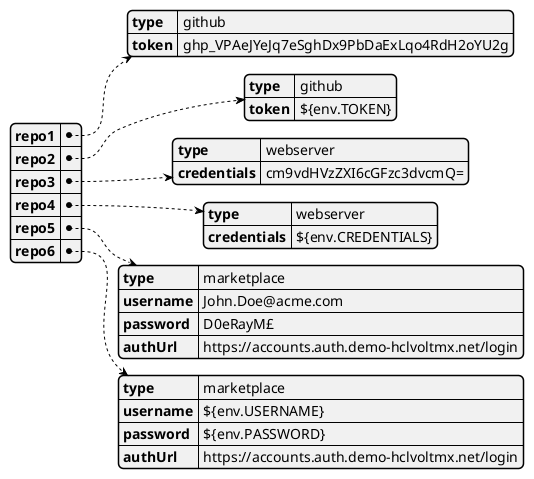 @startjson
{
    "repo1": {
        "type": "github",
        "token": "ghp_VPAeJYeJq7eSghDx9PbDaExLqo4RdH2oYU2g"
    },
    "repo2": {
        "type": "github",
        "token": "${env.TOKEN}"
    },
    "repo3": {
        "type": "webserver",
        "credentials": "cm9vdHVzZXI6cGFzc3dvcmQ="
    },
    "repo4": {
        "type": "webserver",
        "credentials": "${env.CREDENTIALS}"
    },
    "repo5": {
        "type": "marketplace",
        "username": "John.Doe@acme.com",
        "password": "D0eRayM£",
        "authUrl": "https://accounts.auth.demo-hclvoltmx.net/login"
    },
    "repo6": {
        "type": "marketplace",
        "username": "${env.USERNAME}",
        "password": "${env.PASSWORD}",
        "authUrl": "https://accounts.auth.demo-hclvoltmx.net/login"
    }
}
@endjson
